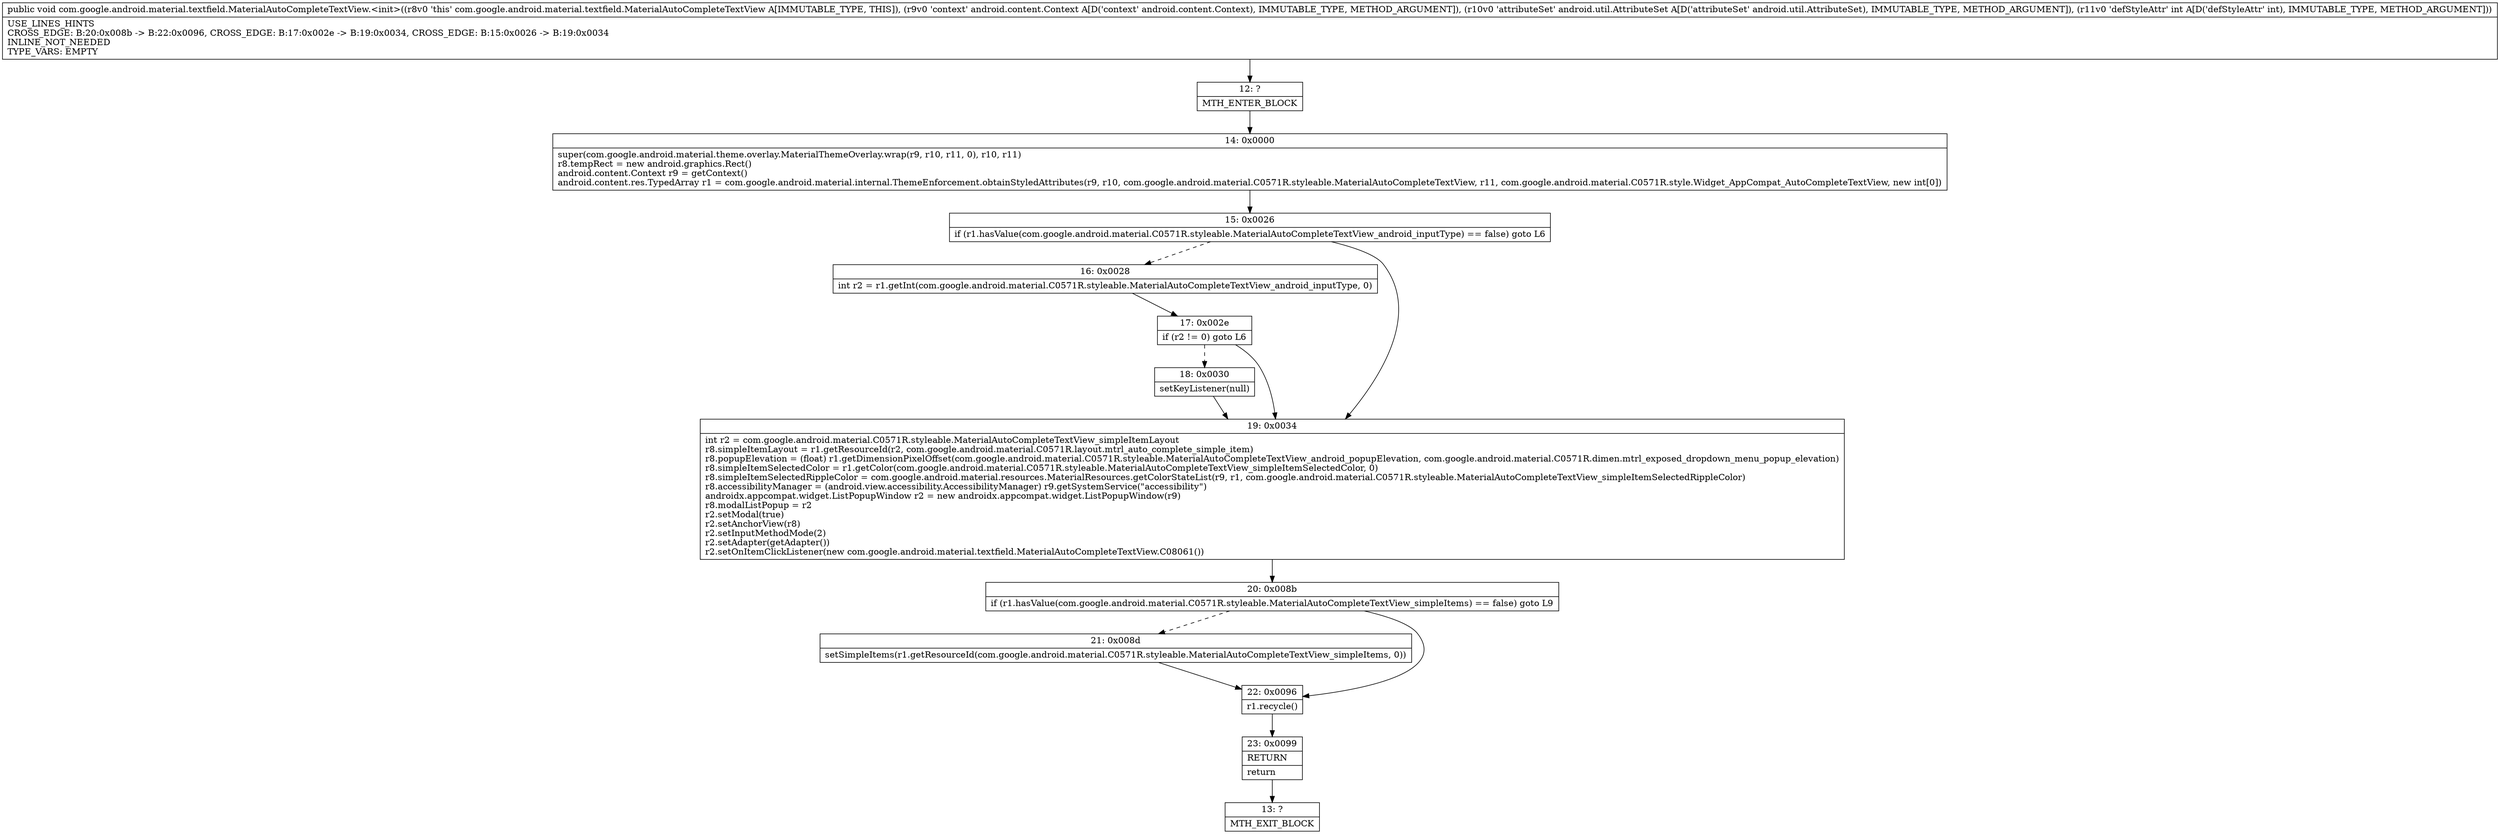 digraph "CFG forcom.google.android.material.textfield.MaterialAutoCompleteTextView.\<init\>(Landroid\/content\/Context;Landroid\/util\/AttributeSet;I)V" {
Node_12 [shape=record,label="{12\:\ ?|MTH_ENTER_BLOCK\l}"];
Node_14 [shape=record,label="{14\:\ 0x0000|super(com.google.android.material.theme.overlay.MaterialThemeOverlay.wrap(r9, r10, r11, 0), r10, r11)\lr8.tempRect = new android.graphics.Rect()\landroid.content.Context r9 = getContext()\landroid.content.res.TypedArray r1 = com.google.android.material.internal.ThemeEnforcement.obtainStyledAttributes(r9, r10, com.google.android.material.C0571R.styleable.MaterialAutoCompleteTextView, r11, com.google.android.material.C0571R.style.Widget_AppCompat_AutoCompleteTextView, new int[0])\l}"];
Node_15 [shape=record,label="{15\:\ 0x0026|if (r1.hasValue(com.google.android.material.C0571R.styleable.MaterialAutoCompleteTextView_android_inputType) == false) goto L6\l}"];
Node_16 [shape=record,label="{16\:\ 0x0028|int r2 = r1.getInt(com.google.android.material.C0571R.styleable.MaterialAutoCompleteTextView_android_inputType, 0)\l}"];
Node_17 [shape=record,label="{17\:\ 0x002e|if (r2 != 0) goto L6\l}"];
Node_18 [shape=record,label="{18\:\ 0x0030|setKeyListener(null)\l}"];
Node_19 [shape=record,label="{19\:\ 0x0034|int r2 = com.google.android.material.C0571R.styleable.MaterialAutoCompleteTextView_simpleItemLayout\lr8.simpleItemLayout = r1.getResourceId(r2, com.google.android.material.C0571R.layout.mtrl_auto_complete_simple_item)\lr8.popupElevation = (float) r1.getDimensionPixelOffset(com.google.android.material.C0571R.styleable.MaterialAutoCompleteTextView_android_popupElevation, com.google.android.material.C0571R.dimen.mtrl_exposed_dropdown_menu_popup_elevation)\lr8.simpleItemSelectedColor = r1.getColor(com.google.android.material.C0571R.styleable.MaterialAutoCompleteTextView_simpleItemSelectedColor, 0)\lr8.simpleItemSelectedRippleColor = com.google.android.material.resources.MaterialResources.getColorStateList(r9, r1, com.google.android.material.C0571R.styleable.MaterialAutoCompleteTextView_simpleItemSelectedRippleColor)\lr8.accessibilityManager = (android.view.accessibility.AccessibilityManager) r9.getSystemService(\"accessibility\")\landroidx.appcompat.widget.ListPopupWindow r2 = new androidx.appcompat.widget.ListPopupWindow(r9)\lr8.modalListPopup = r2\lr2.setModal(true)\lr2.setAnchorView(r8)\lr2.setInputMethodMode(2)\lr2.setAdapter(getAdapter())\lr2.setOnItemClickListener(new com.google.android.material.textfield.MaterialAutoCompleteTextView.C08061())\l}"];
Node_20 [shape=record,label="{20\:\ 0x008b|if (r1.hasValue(com.google.android.material.C0571R.styleable.MaterialAutoCompleteTextView_simpleItems) == false) goto L9\l}"];
Node_21 [shape=record,label="{21\:\ 0x008d|setSimpleItems(r1.getResourceId(com.google.android.material.C0571R.styleable.MaterialAutoCompleteTextView_simpleItems, 0))\l}"];
Node_22 [shape=record,label="{22\:\ 0x0096|r1.recycle()\l}"];
Node_23 [shape=record,label="{23\:\ 0x0099|RETURN\l|return\l}"];
Node_13 [shape=record,label="{13\:\ ?|MTH_EXIT_BLOCK\l}"];
MethodNode[shape=record,label="{public void com.google.android.material.textfield.MaterialAutoCompleteTextView.\<init\>((r8v0 'this' com.google.android.material.textfield.MaterialAutoCompleteTextView A[IMMUTABLE_TYPE, THIS]), (r9v0 'context' android.content.Context A[D('context' android.content.Context), IMMUTABLE_TYPE, METHOD_ARGUMENT]), (r10v0 'attributeSet' android.util.AttributeSet A[D('attributeSet' android.util.AttributeSet), IMMUTABLE_TYPE, METHOD_ARGUMENT]), (r11v0 'defStyleAttr' int A[D('defStyleAttr' int), IMMUTABLE_TYPE, METHOD_ARGUMENT]))  | USE_LINES_HINTS\lCROSS_EDGE: B:20:0x008b \-\> B:22:0x0096, CROSS_EDGE: B:17:0x002e \-\> B:19:0x0034, CROSS_EDGE: B:15:0x0026 \-\> B:19:0x0034\lINLINE_NOT_NEEDED\lTYPE_VARS: EMPTY\l}"];
MethodNode -> Node_12;Node_12 -> Node_14;
Node_14 -> Node_15;
Node_15 -> Node_16[style=dashed];
Node_15 -> Node_19;
Node_16 -> Node_17;
Node_17 -> Node_18[style=dashed];
Node_17 -> Node_19;
Node_18 -> Node_19;
Node_19 -> Node_20;
Node_20 -> Node_21[style=dashed];
Node_20 -> Node_22;
Node_21 -> Node_22;
Node_22 -> Node_23;
Node_23 -> Node_13;
}

